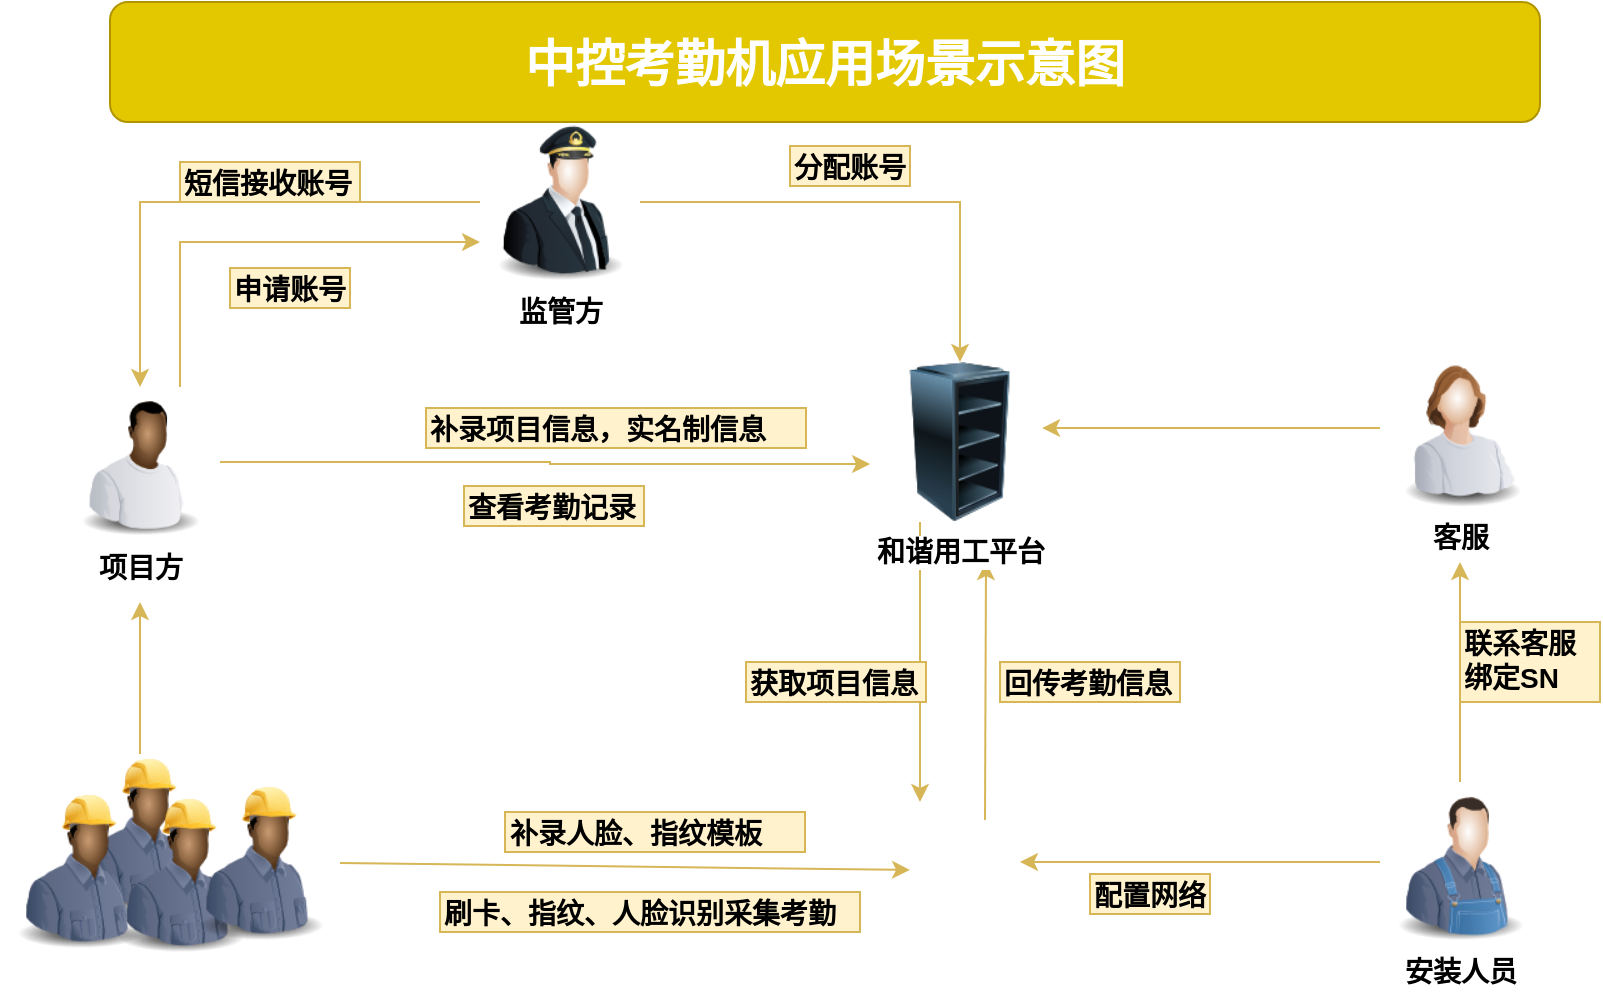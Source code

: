 <mxfile version="10.6.7" type="github"><diagram id="_a7R3SMDpIANSsirNHLK" name="Page-1"><mxGraphModel dx="1634" dy="764" grid="1" gridSize="10" guides="1" tooltips="1" connect="1" arrows="1" fold="1" page="1" pageScale="1" pageWidth="827" pageHeight="1169" math="0" shadow="0"><root><mxCell id="0"/><mxCell id="1" parent="0"/><mxCell id="Us0XSX8ySKVpKYIhloQt-63" style="edgeStyle=none;rounded=0;orthogonalLoop=1;jettySize=auto;html=1;exitX=0.75;exitY=0;exitDx=0;exitDy=0;fillColor=#fff2cc;strokeColor=#d6b656;fontSize=14;fontStyle=1" parent="1" source="Us0XSX8ySKVpKYIhloQt-1" edge="1"><mxGeometry relative="1" as="geometry"><mxPoint x="653" y="430" as="targetPoint"/></mxGeometry></mxCell><mxCell id="Us0XSX8ySKVpKYIhloQt-1" value="" style="shape=image;html=1;verticalAlign=top;verticalLabelPosition=bottom;labelBackgroundColor=#ffffff;imageAspect=0;aspect=fixed;image=https://cdn4.iconfinder.com/data/icons/fugue/icon_shadowless/telephone-fax.png;fillColor=#fff2cc;strokeColor=#d6b656;fontSize=14;fontStyle=1" parent="1" vertex="1"><mxGeometry x="615" y="559" width="50" height="50" as="geometry"/></mxCell><mxCell id="Us0XSX8ySKVpKYIhloQt-34" style="edgeStyle=orthogonalEdgeStyle;rounded=0;orthogonalLoop=1;jettySize=auto;html=1;exitX=0.75;exitY=0;exitDx=0;exitDy=0;entryX=0;entryY=0.75;entryDx=0;entryDy=0;fillColor=#fff2cc;strokeColor=#d6b656;fontSize=14;fontStyle=1" parent="1" source="Us0XSX8ySKVpKYIhloQt-2" target="Us0XSX8ySKVpKYIhloQt-29" edge="1"><mxGeometry relative="1" as="geometry"/></mxCell><mxCell id="Us0XSX8ySKVpKYIhloQt-41" style="edgeStyle=orthogonalEdgeStyle;rounded=0;orthogonalLoop=1;jettySize=auto;html=1;entryX=-0.062;entryY=0.638;entryDx=0;entryDy=0;entryPerimeter=0;fillColor=#fff2cc;strokeColor=#d6b656;fontSize=14;fontStyle=1" parent="1" source="Us0XSX8ySKVpKYIhloQt-2" target="Us0XSX8ySKVpKYIhloQt-9" edge="1"><mxGeometry relative="1" as="geometry"/></mxCell><mxCell id="Us0XSX8ySKVpKYIhloQt-2" value="项目方" style="image;html=1;labelBackgroundColor=#ffffff;image=img/lib/clip_art/people/Worker_Black_128x128.png;fillColor=#fff2cc;strokeColor=#d6b656;fontSize=14;fontStyle=1" parent="1" vertex="1"><mxGeometry x="190" y="342.5" width="80" height="75" as="geometry"/></mxCell><mxCell id="Us0XSX8ySKVpKYIhloQt-62" style="edgeStyle=none;rounded=0;orthogonalLoop=1;jettySize=auto;html=1;exitX=0.25;exitY=1;exitDx=0;exitDy=0;fillColor=#fff2cc;strokeColor=#d6b656;fontSize=14;fontStyle=1" parent="1" source="Us0XSX8ySKVpKYIhloQt-9" edge="1"><mxGeometry relative="1" as="geometry"><mxPoint x="620" y="550" as="targetPoint"/></mxGeometry></mxCell><mxCell id="Us0XSX8ySKVpKYIhloQt-9" value="和谐用工平台" style="image;html=1;labelBackgroundColor=#ffffff;image=img/lib/clip_art/computers/Server_Rack_Empty_128x128.png;fillColor=#fff2cc;strokeColor=#d6b656;fontSize=14;fontStyle=1" parent="1" vertex="1"><mxGeometry x="600" y="330" width="80" height="80" as="geometry"/></mxCell><mxCell id="Us0XSX8ySKVpKYIhloQt-58" style="edgeStyle=none;rounded=0;orthogonalLoop=1;jettySize=auto;html=1;entryX=1.013;entryY=0.413;entryDx=0;entryDy=0;entryPerimeter=0;fillColor=#fff2cc;strokeColor=#d6b656;fontSize=14;fontStyle=1" parent="1" source="Us0XSX8ySKVpKYIhloQt-11" target="Us0XSX8ySKVpKYIhloQt-9" edge="1"><mxGeometry relative="1" as="geometry"/></mxCell><mxCell id="Us0XSX8ySKVpKYIhloQt-11" value="客服" style="image;html=1;labelBackgroundColor=#ffffff;image=img/lib/clip_art/people/Worker_Woman_128x128.png;fillColor=#fff2cc;strokeColor=#d6b656;fontSize=14;fontStyle=1" parent="1" vertex="1"><mxGeometry x="850" y="323" width="80" height="80" as="geometry"/></mxCell><mxCell id="Us0XSX8ySKVpKYIhloQt-37" style="edgeStyle=orthogonalEdgeStyle;rounded=0;orthogonalLoop=1;jettySize=auto;html=1;exitX=0.5;exitY=0;exitDx=0;exitDy=0;fillColor=#fff2cc;strokeColor=#d6b656;fontSize=14;fontStyle=1" parent="1" source="Us0XSX8ySKVpKYIhloQt-13" edge="1"><mxGeometry relative="1" as="geometry"><mxPoint x="230" y="450" as="targetPoint"/></mxGeometry></mxCell><mxCell id="Us0XSX8ySKVpKYIhloQt-13" value="" style="image;html=1;labelBackgroundColor=#ffffff;image=img/lib/clip_art/people/Construction_Worker_Man_Black_128x128.png;fillColor=#fff2cc;strokeColor=#d6b656;fontSize=14;fontStyle=1" parent="1" vertex="1"><mxGeometry x="190" y="526" width="80" height="80" as="geometry"/></mxCell><mxCell id="Us0XSX8ySKVpKYIhloQt-24" value="" style="image;html=1;labelBackgroundColor=#ffffff;image=img/lib/clip_art/people/Construction_Worker_Man_Black_128x128.png;fillColor=#fff2cc;strokeColor=#d6b656;fontSize=14;fontStyle=1" parent="1" vertex="1"><mxGeometry x="210" y="546" width="80" height="80" as="geometry"/></mxCell><mxCell id="Us0XSX8ySKVpKYIhloQt-25" value="" style="image;html=1;labelBackgroundColor=#ffffff;image=img/lib/clip_art/people/Construction_Worker_Man_Black_128x128.png" parent="1" vertex="1"><mxGeometry x="160" y="544" width="80" height="80" as="geometry"/></mxCell><mxCell id="Us0XSX8ySKVpKYIhloQt-55" style="edgeStyle=none;rounded=0;orthogonalLoop=1;jettySize=auto;html=1;entryX=0;entryY=0.5;entryDx=0;entryDy=0;fillColor=#fff2cc;strokeColor=#d6b656;fontSize=14;fontStyle=1" parent="1" source="Us0XSX8ySKVpKYIhloQt-26" target="Us0XSX8ySKVpKYIhloQt-1" edge="1"><mxGeometry relative="1" as="geometry"/></mxCell><mxCell id="Us0XSX8ySKVpKYIhloQt-26" value="" style="image;html=1;labelBackgroundColor=#ffffff;image=img/lib/clip_art/people/Construction_Worker_Man_Black_128x128.png;fillColor=#fff2cc;strokeColor=#d6b656;fontSize=14;fontStyle=1" parent="1" vertex="1"><mxGeometry x="250" y="540" width="80" height="80" as="geometry"/></mxCell><mxCell id="Us0XSX8ySKVpKYIhloQt-32" style="edgeStyle=orthogonalEdgeStyle;rounded=0;orthogonalLoop=1;jettySize=auto;html=1;fillColor=#fff2cc;strokeColor=#d6b656;fontSize=14;fontStyle=1" parent="1" source="Us0XSX8ySKVpKYIhloQt-29" target="Us0XSX8ySKVpKYIhloQt-9" edge="1"><mxGeometry relative="1" as="geometry"/></mxCell><mxCell id="Us0XSX8ySKVpKYIhloQt-33" style="edgeStyle=orthogonalEdgeStyle;rounded=0;orthogonalLoop=1;jettySize=auto;html=1;entryX=0.5;entryY=0;entryDx=0;entryDy=0;fillColor=#fff2cc;strokeColor=#d6b656;fontSize=14;fontStyle=1" parent="1" source="Us0XSX8ySKVpKYIhloQt-29" target="Us0XSX8ySKVpKYIhloQt-2" edge="1"><mxGeometry relative="1" as="geometry"/></mxCell><mxCell id="Us0XSX8ySKVpKYIhloQt-29" value="监管方" style="image;html=1;labelBackgroundColor=#ffffff;image=img/lib/clip_art/people/Pilot_Man_128x128.png;fillColor=#fff2cc;strokeColor=#d6b656;fontSize=14;fontStyle=1" parent="1" vertex="1"><mxGeometry x="400" y="210" width="80" height="80" as="geometry"/></mxCell><mxCell id="Us0XSX8ySKVpKYIhloQt-35" value="申请账号" style="text;html=1;resizable=0;points=[];autosize=1;align=left;verticalAlign=top;spacingTop=-4;fillColor=#fff2cc;strokeColor=#d6b656;fontSize=14;fontStyle=1" parent="1" vertex="1"><mxGeometry x="275" y="283" width="60" height="20" as="geometry"/></mxCell><mxCell id="Us0XSX8ySKVpKYIhloQt-36" value="短信接收账号" style="text;html=1;resizable=0;points=[];autosize=1;align=left;verticalAlign=top;spacingTop=-4;fillColor=#fff2cc;strokeColor=#d6b656;fontSize=14;fontStyle=1" parent="1" vertex="1"><mxGeometry x="250" y="230" width="90" height="20" as="geometry"/></mxCell><mxCell id="Us0XSX8ySKVpKYIhloQt-39" value="补录人脸、指纹模板&amp;nbsp;&amp;nbsp;" style="text;html=1;resizable=0;points=[];autosize=1;align=left;verticalAlign=top;spacingTop=-4;fillColor=#fff2cc;strokeColor=#d6b656;fontSize=14;fontStyle=1" parent="1" vertex="1"><mxGeometry x="412.5" y="555" width="150" height="20" as="geometry"/></mxCell><mxCell id="Us0XSX8ySKVpKYIhloQt-40" value="刷卡、指纹、人脸识别采集考勤" style="text;html=1;resizable=0;points=[];autosize=1;align=left;verticalAlign=top;spacingTop=-4;fillColor=#fff2cc;strokeColor=#d6b656;fontSize=14;fontStyle=1" parent="1" vertex="1"><mxGeometry x="380" y="595" width="210" height="20" as="geometry"/></mxCell><mxCell id="Us0XSX8ySKVpKYIhloQt-42" value="分配账号" style="text;html=1;resizable=0;points=[];autosize=1;align=left;verticalAlign=top;spacingTop=-4;fillColor=#fff2cc;strokeColor=#d6b656;fontSize=14;fontStyle=1" parent="1" vertex="1"><mxGeometry x="555" y="222" width="60" height="20" as="geometry"/></mxCell><mxCell id="Us0XSX8ySKVpKYIhloQt-43" value="补录项目信息，实名制信息&amp;nbsp;&amp;nbsp;" style="text;html=1;resizable=0;points=[];autosize=1;align=left;verticalAlign=top;spacingTop=-4;fillColor=#fff2cc;strokeColor=#d6b656;fontSize=14;fontStyle=1" parent="1" vertex="1"><mxGeometry x="373" y="353" width="190" height="20" as="geometry"/></mxCell><mxCell id="Us0XSX8ySKVpKYIhloQt-48" value="获取项目信息" style="text;html=1;resizable=0;points=[];autosize=1;align=left;verticalAlign=top;spacingTop=-4;fillColor=#fff2cc;strokeColor=#d6b656;fontSize=14;fontStyle=1" parent="1" vertex="1"><mxGeometry x="533" y="480" width="90" height="20" as="geometry"/></mxCell><mxCell id="Us0XSX8ySKVpKYIhloQt-54" style="edgeStyle=none;rounded=0;orthogonalLoop=1;jettySize=auto;html=1;fillColor=#fff2cc;strokeColor=#d6b656;fontSize=14;fontStyle=1" parent="1" source="Us0XSX8ySKVpKYIhloQt-49" edge="1"><mxGeometry relative="1" as="geometry"><mxPoint x="670" y="580" as="targetPoint"/></mxGeometry></mxCell><mxCell id="Us0XSX8ySKVpKYIhloQt-56" style="edgeStyle=none;rounded=0;orthogonalLoop=1;jettySize=auto;html=1;exitX=0.5;exitY=0;exitDx=0;exitDy=0;fillColor=#fff2cc;strokeColor=#d6b656;fontSize=14;fontStyle=1" parent="1" source="Us0XSX8ySKVpKYIhloQt-49" edge="1"><mxGeometry relative="1" as="geometry"><mxPoint x="890" y="430" as="targetPoint"/></mxGeometry></mxCell><mxCell id="Us0XSX8ySKVpKYIhloQt-49" value="安装人员" style="image;html=1;labelBackgroundColor=#ffffff;image=img/lib/clip_art/people/Farmer_Man_128x128.png;fillColor=#fff2cc;strokeColor=#d6b656;fontSize=14;fontStyle=1" parent="1" vertex="1"><mxGeometry x="850" y="540" width="80" height="80" as="geometry"/></mxCell><mxCell id="Us0XSX8ySKVpKYIhloQt-51" value="配置网络" style="text;html=1;resizable=0;points=[];autosize=1;align=left;verticalAlign=top;spacingTop=-4;fillColor=#fff2cc;strokeColor=#d6b656;fontSize=14;fontStyle=1" parent="1" vertex="1"><mxGeometry x="705" y="586" width="60" height="20" as="geometry"/></mxCell><mxCell id="Us0XSX8ySKVpKYIhloQt-57" value="联系客服&lt;br&gt;绑定SN" style="text;html=1;resizable=0;points=[];autosize=1;align=left;verticalAlign=top;spacingTop=-4;fillColor=#fff2cc;strokeColor=#d6b656;fontSize=14;fontStyle=1" parent="1" vertex="1"><mxGeometry x="890" y="460" width="70" height="40" as="geometry"/></mxCell><mxCell id="Us0XSX8ySKVpKYIhloQt-64" value="回传考勤信息" style="text;html=1;resizable=0;points=[];autosize=1;align=left;verticalAlign=top;spacingTop=-4;fillColor=#fff2cc;strokeColor=#d6b656;fontSize=14;fontStyle=1" parent="1" vertex="1"><mxGeometry x="660" y="480" width="90" height="20" as="geometry"/></mxCell><mxCell id="Us0XSX8ySKVpKYIhloQt-65" value="查看考勤记录" style="text;html=1;resizable=0;points=[];autosize=1;align=left;verticalAlign=top;spacingTop=-4;fillColor=#fff2cc;strokeColor=#d6b656;fontSize=14;fontStyle=1" parent="1" vertex="1"><mxGeometry x="392" y="392" width="90" height="20" as="geometry"/></mxCell><mxCell id="1EwQTb3DCrXA1Pg74w4i-1" value="中控考勤机应用场景示意图" style="rounded=1;whiteSpace=wrap;html=1;fillColor=#e3c800;strokeColor=#B09500;fontColor=#ffffff;fontSize=25;fontStyle=1" parent="1" vertex="1"><mxGeometry x="215" y="150" width="715" height="60" as="geometry"/></mxCell></root></mxGraphModel></diagram></mxfile>